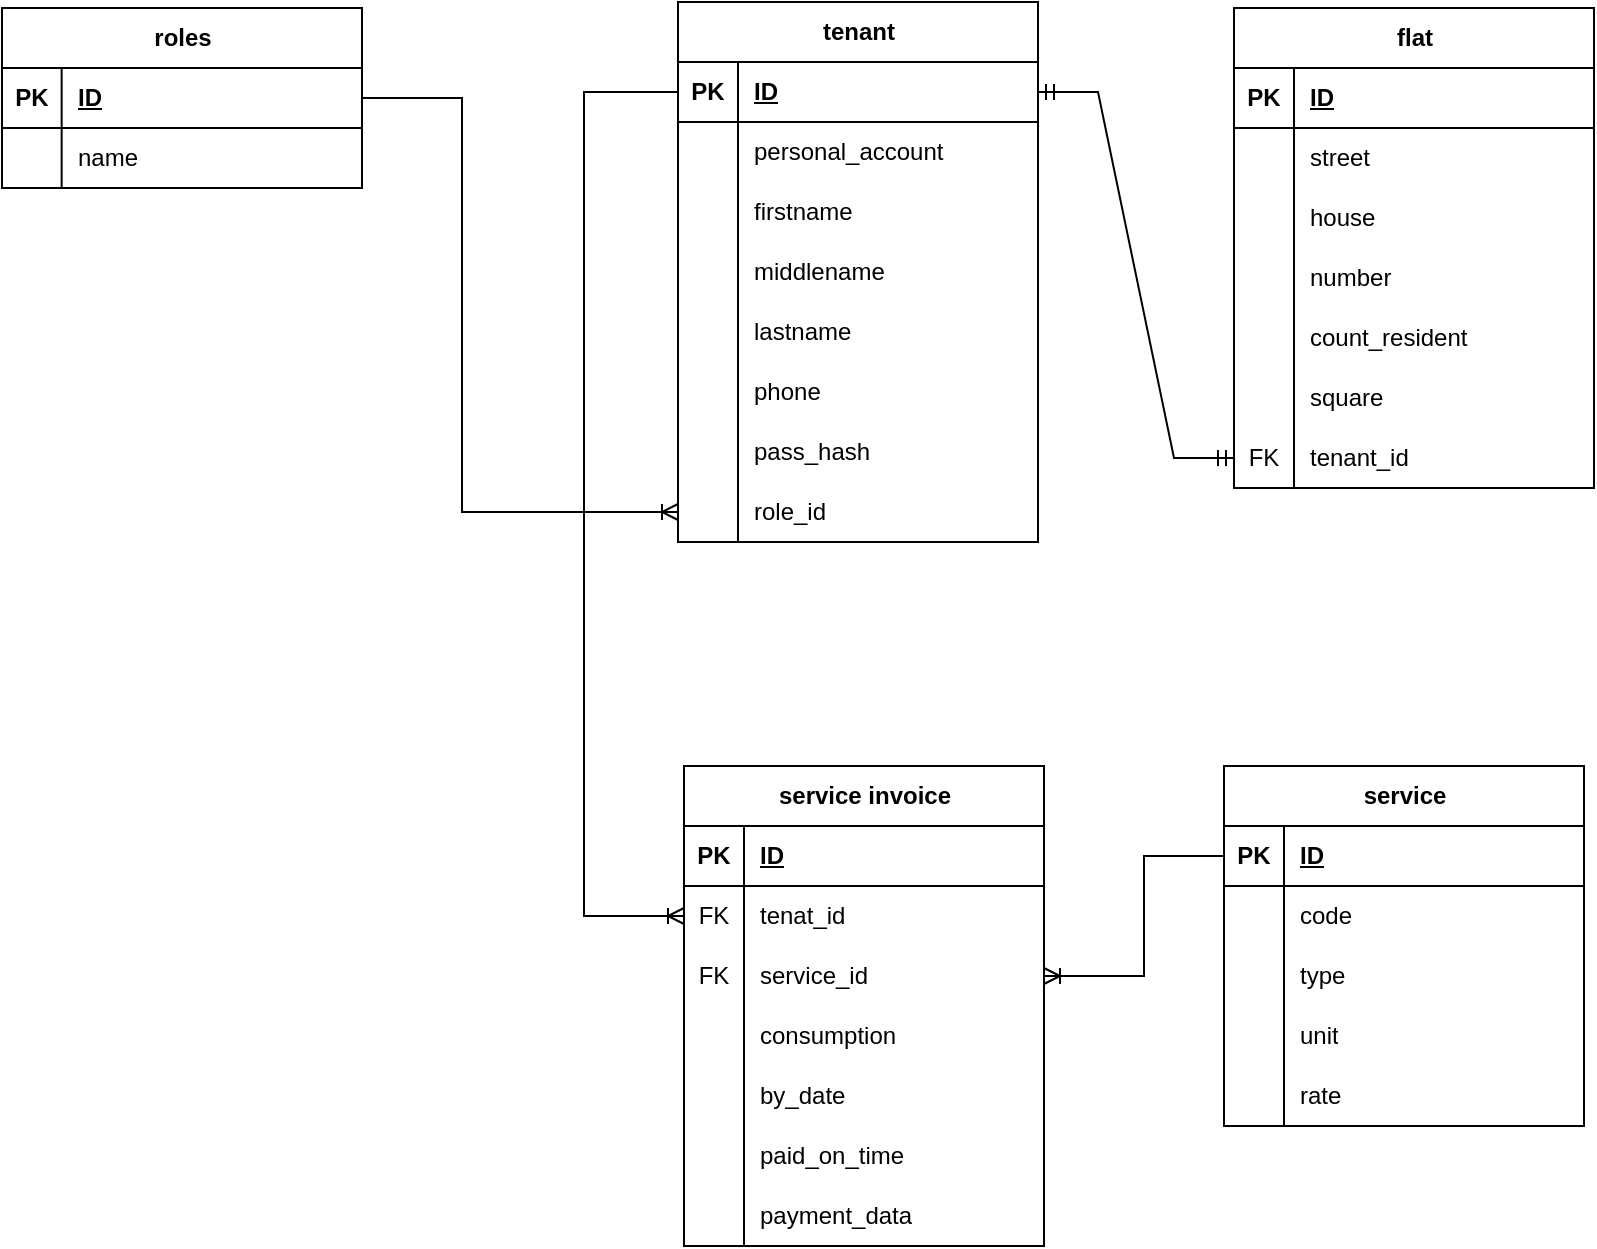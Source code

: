 <mxfile version="21.0.2" type="device"><diagram id="C5RBs43oDa-KdzZeNtuy" name="Page-1"><mxGraphModel dx="2334" dy="1241" grid="0" gridSize="10" guides="1" tooltips="1" connect="1" arrows="1" fold="1" page="0" pageScale="1" pageWidth="827" pageHeight="1169" math="0" shadow="0"><root><mxCell id="WIyWlLk6GJQsqaUBKTNV-0"/><mxCell id="WIyWlLk6GJQsqaUBKTNV-1" parent="WIyWlLk6GJQsqaUBKTNV-0"/><mxCell id="T2SesjWNEg_Sm9x96ra8-0" value="tenant" style="shape=table;startSize=30;container=1;collapsible=1;childLayout=tableLayout;fixedRows=1;rowLines=0;fontStyle=1;align=center;resizeLast=1;html=1;" parent="WIyWlLk6GJQsqaUBKTNV-1" vertex="1"><mxGeometry x="-153" y="-42" width="180" height="270" as="geometry"/></mxCell><mxCell id="T2SesjWNEg_Sm9x96ra8-1" value="" style="shape=tableRow;horizontal=0;startSize=0;swimlaneHead=0;swimlaneBody=0;fillColor=none;collapsible=0;dropTarget=0;points=[[0,0.5],[1,0.5]];portConstraint=eastwest;top=0;left=0;right=0;bottom=1;" parent="T2SesjWNEg_Sm9x96ra8-0" vertex="1"><mxGeometry y="30" width="180" height="30" as="geometry"/></mxCell><mxCell id="T2SesjWNEg_Sm9x96ra8-2" value="PK" style="shape=partialRectangle;connectable=0;fillColor=none;top=0;left=0;bottom=0;right=0;fontStyle=1;overflow=hidden;whiteSpace=wrap;html=1;" parent="T2SesjWNEg_Sm9x96ra8-1" vertex="1"><mxGeometry width="30" height="30" as="geometry"><mxRectangle width="30" height="30" as="alternateBounds"/></mxGeometry></mxCell><mxCell id="T2SesjWNEg_Sm9x96ra8-3" value="ID" style="shape=partialRectangle;connectable=0;fillColor=none;top=0;left=0;bottom=0;right=0;align=left;spacingLeft=6;fontStyle=5;overflow=hidden;whiteSpace=wrap;html=1;" parent="T2SesjWNEg_Sm9x96ra8-1" vertex="1"><mxGeometry x="30" width="150" height="30" as="geometry"><mxRectangle width="150" height="30" as="alternateBounds"/></mxGeometry></mxCell><mxCell id="T2SesjWNEg_Sm9x96ra8-4" value="" style="shape=tableRow;horizontal=0;startSize=0;swimlaneHead=0;swimlaneBody=0;fillColor=none;collapsible=0;dropTarget=0;points=[[0,0.5],[1,0.5]];portConstraint=eastwest;top=0;left=0;right=0;bottom=0;" parent="T2SesjWNEg_Sm9x96ra8-0" vertex="1"><mxGeometry y="60" width="180" height="30" as="geometry"/></mxCell><mxCell id="T2SesjWNEg_Sm9x96ra8-5" value="" style="shape=partialRectangle;connectable=0;fillColor=none;top=0;left=0;bottom=0;right=0;editable=1;overflow=hidden;whiteSpace=wrap;html=1;" parent="T2SesjWNEg_Sm9x96ra8-4" vertex="1"><mxGeometry width="30" height="30" as="geometry"><mxRectangle width="30" height="30" as="alternateBounds"/></mxGeometry></mxCell><mxCell id="T2SesjWNEg_Sm9x96ra8-6" value="personal_account" style="shape=partialRectangle;connectable=0;fillColor=none;top=0;left=0;bottom=0;right=0;align=left;spacingLeft=6;overflow=hidden;whiteSpace=wrap;html=1;" parent="T2SesjWNEg_Sm9x96ra8-4" vertex="1"><mxGeometry x="30" width="150" height="30" as="geometry"><mxRectangle width="150" height="30" as="alternateBounds"/></mxGeometry></mxCell><mxCell id="T2SesjWNEg_Sm9x96ra8-7" value="" style="shape=tableRow;horizontal=0;startSize=0;swimlaneHead=0;swimlaneBody=0;fillColor=none;collapsible=0;dropTarget=0;points=[[0,0.5],[1,0.5]];portConstraint=eastwest;top=0;left=0;right=0;bottom=0;" parent="T2SesjWNEg_Sm9x96ra8-0" vertex="1"><mxGeometry y="90" width="180" height="30" as="geometry"/></mxCell><mxCell id="T2SesjWNEg_Sm9x96ra8-8" value="" style="shape=partialRectangle;connectable=0;fillColor=none;top=0;left=0;bottom=0;right=0;editable=1;overflow=hidden;whiteSpace=wrap;html=1;" parent="T2SesjWNEg_Sm9x96ra8-7" vertex="1"><mxGeometry width="30" height="30" as="geometry"><mxRectangle width="30" height="30" as="alternateBounds"/></mxGeometry></mxCell><mxCell id="T2SesjWNEg_Sm9x96ra8-9" value="firstname" style="shape=partialRectangle;connectable=0;fillColor=none;top=0;left=0;bottom=0;right=0;align=left;spacingLeft=6;overflow=hidden;whiteSpace=wrap;html=1;" parent="T2SesjWNEg_Sm9x96ra8-7" vertex="1"><mxGeometry x="30" width="150" height="30" as="geometry"><mxRectangle width="150" height="30" as="alternateBounds"/></mxGeometry></mxCell><mxCell id="T2SesjWNEg_Sm9x96ra8-10" value="" style="shape=tableRow;horizontal=0;startSize=0;swimlaneHead=0;swimlaneBody=0;fillColor=none;collapsible=0;dropTarget=0;points=[[0,0.5],[1,0.5]];portConstraint=eastwest;top=0;left=0;right=0;bottom=0;" parent="T2SesjWNEg_Sm9x96ra8-0" vertex="1"><mxGeometry y="120" width="180" height="30" as="geometry"/></mxCell><mxCell id="T2SesjWNEg_Sm9x96ra8-11" value="" style="shape=partialRectangle;connectable=0;fillColor=none;top=0;left=0;bottom=0;right=0;editable=1;overflow=hidden;whiteSpace=wrap;html=1;" parent="T2SesjWNEg_Sm9x96ra8-10" vertex="1"><mxGeometry width="30" height="30" as="geometry"><mxRectangle width="30" height="30" as="alternateBounds"/></mxGeometry></mxCell><mxCell id="T2SesjWNEg_Sm9x96ra8-12" value="middlename" style="shape=partialRectangle;connectable=0;fillColor=none;top=0;left=0;bottom=0;right=0;align=left;spacingLeft=6;overflow=hidden;whiteSpace=wrap;html=1;" parent="T2SesjWNEg_Sm9x96ra8-10" vertex="1"><mxGeometry x="30" width="150" height="30" as="geometry"><mxRectangle width="150" height="30" as="alternateBounds"/></mxGeometry></mxCell><mxCell id="T2SesjWNEg_Sm9x96ra8-15" value="" style="shape=tableRow;horizontal=0;startSize=0;swimlaneHead=0;swimlaneBody=0;fillColor=none;collapsible=0;dropTarget=0;points=[[0,0.5],[1,0.5]];portConstraint=eastwest;top=0;left=0;right=0;bottom=0;" parent="T2SesjWNEg_Sm9x96ra8-0" vertex="1"><mxGeometry y="150" width="180" height="30" as="geometry"/></mxCell><mxCell id="T2SesjWNEg_Sm9x96ra8-16" value="" style="shape=partialRectangle;connectable=0;fillColor=none;top=0;left=0;bottom=0;right=0;editable=1;overflow=hidden;whiteSpace=wrap;html=1;" parent="T2SesjWNEg_Sm9x96ra8-15" vertex="1"><mxGeometry width="30" height="30" as="geometry"><mxRectangle width="30" height="30" as="alternateBounds"/></mxGeometry></mxCell><mxCell id="T2SesjWNEg_Sm9x96ra8-17" value="lastname" style="shape=partialRectangle;connectable=0;fillColor=none;top=0;left=0;bottom=0;right=0;align=left;spacingLeft=6;overflow=hidden;whiteSpace=wrap;html=1;" parent="T2SesjWNEg_Sm9x96ra8-15" vertex="1"><mxGeometry x="30" width="150" height="30" as="geometry"><mxRectangle width="150" height="30" as="alternateBounds"/></mxGeometry></mxCell><mxCell id="T2SesjWNEg_Sm9x96ra8-18" value="" style="shape=tableRow;horizontal=0;startSize=0;swimlaneHead=0;swimlaneBody=0;fillColor=none;collapsible=0;dropTarget=0;points=[[0,0.5],[1,0.5]];portConstraint=eastwest;top=0;left=0;right=0;bottom=0;" parent="T2SesjWNEg_Sm9x96ra8-0" vertex="1"><mxGeometry y="180" width="180" height="30" as="geometry"/></mxCell><mxCell id="T2SesjWNEg_Sm9x96ra8-19" value="" style="shape=partialRectangle;connectable=0;fillColor=none;top=0;left=0;bottom=0;right=0;editable=1;overflow=hidden;whiteSpace=wrap;html=1;" parent="T2SesjWNEg_Sm9x96ra8-18" vertex="1"><mxGeometry width="30" height="30" as="geometry"><mxRectangle width="30" height="30" as="alternateBounds"/></mxGeometry></mxCell><mxCell id="T2SesjWNEg_Sm9x96ra8-20" value="phone" style="shape=partialRectangle;connectable=0;fillColor=none;top=0;left=0;bottom=0;right=0;align=left;spacingLeft=6;overflow=hidden;whiteSpace=wrap;html=1;" parent="T2SesjWNEg_Sm9x96ra8-18" vertex="1"><mxGeometry x="30" width="150" height="30" as="geometry"><mxRectangle width="150" height="30" as="alternateBounds"/></mxGeometry></mxCell><mxCell id="T2SesjWNEg_Sm9x96ra8-120" value="" style="shape=tableRow;horizontal=0;startSize=0;swimlaneHead=0;swimlaneBody=0;fillColor=none;collapsible=0;dropTarget=0;points=[[0,0.5],[1,0.5]];portConstraint=eastwest;top=0;left=0;right=0;bottom=0;" parent="T2SesjWNEg_Sm9x96ra8-0" vertex="1"><mxGeometry y="210" width="180" height="30" as="geometry"/></mxCell><mxCell id="T2SesjWNEg_Sm9x96ra8-121" value="" style="shape=partialRectangle;connectable=0;fillColor=none;top=0;left=0;bottom=0;right=0;editable=1;overflow=hidden;whiteSpace=wrap;html=1;" parent="T2SesjWNEg_Sm9x96ra8-120" vertex="1"><mxGeometry width="30" height="30" as="geometry"><mxRectangle width="30" height="30" as="alternateBounds"/></mxGeometry></mxCell><mxCell id="T2SesjWNEg_Sm9x96ra8-122" value="pass_hash" style="shape=partialRectangle;connectable=0;fillColor=none;top=0;left=0;bottom=0;right=0;align=left;spacingLeft=6;overflow=hidden;whiteSpace=wrap;html=1;" parent="T2SesjWNEg_Sm9x96ra8-120" vertex="1"><mxGeometry x="30" width="150" height="30" as="geometry"><mxRectangle width="150" height="30" as="alternateBounds"/></mxGeometry></mxCell><mxCell id="FodQdtEugus1BfEzQE9l-3" value="" style="shape=tableRow;horizontal=0;startSize=0;swimlaneHead=0;swimlaneBody=0;fillColor=none;collapsible=0;dropTarget=0;points=[[0,0.5],[1,0.5]];portConstraint=eastwest;top=0;left=0;right=0;bottom=0;" vertex="1" parent="T2SesjWNEg_Sm9x96ra8-0"><mxGeometry y="240" width="180" height="30" as="geometry"/></mxCell><mxCell id="FodQdtEugus1BfEzQE9l-4" value="" style="shape=partialRectangle;connectable=0;fillColor=none;top=0;left=0;bottom=0;right=0;editable=1;overflow=hidden;whiteSpace=wrap;html=1;" vertex="1" parent="FodQdtEugus1BfEzQE9l-3"><mxGeometry width="30" height="30" as="geometry"><mxRectangle width="30" height="30" as="alternateBounds"/></mxGeometry></mxCell><mxCell id="FodQdtEugus1BfEzQE9l-5" value="role_id" style="shape=partialRectangle;connectable=0;fillColor=none;top=0;left=0;bottom=0;right=0;align=left;spacingLeft=6;overflow=hidden;whiteSpace=wrap;html=1;" vertex="1" parent="FodQdtEugus1BfEzQE9l-3"><mxGeometry x="30" width="150" height="30" as="geometry"><mxRectangle width="150" height="30" as="alternateBounds"/></mxGeometry></mxCell><mxCell id="T2SesjWNEg_Sm9x96ra8-30" value="flat" style="shape=table;startSize=30;container=1;collapsible=1;childLayout=tableLayout;fixedRows=1;rowLines=0;fontStyle=1;align=center;resizeLast=1;html=1;" parent="WIyWlLk6GJQsqaUBKTNV-1" vertex="1"><mxGeometry x="125" y="-39" width="180" height="240" as="geometry"/></mxCell><mxCell id="T2SesjWNEg_Sm9x96ra8-31" value="" style="shape=tableRow;horizontal=0;startSize=0;swimlaneHead=0;swimlaneBody=0;fillColor=none;collapsible=0;dropTarget=0;points=[[0,0.5],[1,0.5]];portConstraint=eastwest;top=0;left=0;right=0;bottom=1;" parent="T2SesjWNEg_Sm9x96ra8-30" vertex="1"><mxGeometry y="30" width="180" height="30" as="geometry"/></mxCell><mxCell id="T2SesjWNEg_Sm9x96ra8-32" value="PK" style="shape=partialRectangle;connectable=0;fillColor=none;top=0;left=0;bottom=0;right=0;fontStyle=1;overflow=hidden;whiteSpace=wrap;html=1;" parent="T2SesjWNEg_Sm9x96ra8-31" vertex="1"><mxGeometry width="30" height="30" as="geometry"><mxRectangle width="30" height="30" as="alternateBounds"/></mxGeometry></mxCell><mxCell id="T2SesjWNEg_Sm9x96ra8-33" value="ID" style="shape=partialRectangle;connectable=0;fillColor=none;top=0;left=0;bottom=0;right=0;align=left;spacingLeft=6;fontStyle=5;overflow=hidden;whiteSpace=wrap;html=1;" parent="T2SesjWNEg_Sm9x96ra8-31" vertex="1"><mxGeometry x="30" width="150" height="30" as="geometry"><mxRectangle width="150" height="30" as="alternateBounds"/></mxGeometry></mxCell><mxCell id="T2SesjWNEg_Sm9x96ra8-34" value="" style="shape=tableRow;horizontal=0;startSize=0;swimlaneHead=0;swimlaneBody=0;fillColor=none;collapsible=0;dropTarget=0;points=[[0,0.5],[1,0.5]];portConstraint=eastwest;top=0;left=0;right=0;bottom=0;" parent="T2SesjWNEg_Sm9x96ra8-30" vertex="1"><mxGeometry y="60" width="180" height="30" as="geometry"/></mxCell><mxCell id="T2SesjWNEg_Sm9x96ra8-35" value="" style="shape=partialRectangle;connectable=0;fillColor=none;top=0;left=0;bottom=0;right=0;editable=1;overflow=hidden;whiteSpace=wrap;html=1;" parent="T2SesjWNEg_Sm9x96ra8-34" vertex="1"><mxGeometry width="30" height="30" as="geometry"><mxRectangle width="30" height="30" as="alternateBounds"/></mxGeometry></mxCell><mxCell id="T2SesjWNEg_Sm9x96ra8-36" value="street" style="shape=partialRectangle;connectable=0;fillColor=none;top=0;left=0;bottom=0;right=0;align=left;spacingLeft=6;overflow=hidden;whiteSpace=wrap;html=1;" parent="T2SesjWNEg_Sm9x96ra8-34" vertex="1"><mxGeometry x="30" width="150" height="30" as="geometry"><mxRectangle width="150" height="30" as="alternateBounds"/></mxGeometry></mxCell><mxCell id="T2SesjWNEg_Sm9x96ra8-37" value="" style="shape=tableRow;horizontal=0;startSize=0;swimlaneHead=0;swimlaneBody=0;fillColor=none;collapsible=0;dropTarget=0;points=[[0,0.5],[1,0.5]];portConstraint=eastwest;top=0;left=0;right=0;bottom=0;" parent="T2SesjWNEg_Sm9x96ra8-30" vertex="1"><mxGeometry y="90" width="180" height="30" as="geometry"/></mxCell><mxCell id="T2SesjWNEg_Sm9x96ra8-38" value="" style="shape=partialRectangle;connectable=0;fillColor=none;top=0;left=0;bottom=0;right=0;editable=1;overflow=hidden;whiteSpace=wrap;html=1;" parent="T2SesjWNEg_Sm9x96ra8-37" vertex="1"><mxGeometry width="30" height="30" as="geometry"><mxRectangle width="30" height="30" as="alternateBounds"/></mxGeometry></mxCell><mxCell id="T2SesjWNEg_Sm9x96ra8-39" value="house" style="shape=partialRectangle;connectable=0;fillColor=none;top=0;left=0;bottom=0;right=0;align=left;spacingLeft=6;overflow=hidden;whiteSpace=wrap;html=1;" parent="T2SesjWNEg_Sm9x96ra8-37" vertex="1"><mxGeometry x="30" width="150" height="30" as="geometry"><mxRectangle width="150" height="30" as="alternateBounds"/></mxGeometry></mxCell><mxCell id="T2SesjWNEg_Sm9x96ra8-40" value="" style="shape=tableRow;horizontal=0;startSize=0;swimlaneHead=0;swimlaneBody=0;fillColor=none;collapsible=0;dropTarget=0;points=[[0,0.5],[1,0.5]];portConstraint=eastwest;top=0;left=0;right=0;bottom=0;" parent="T2SesjWNEg_Sm9x96ra8-30" vertex="1"><mxGeometry y="120" width="180" height="30" as="geometry"/></mxCell><mxCell id="T2SesjWNEg_Sm9x96ra8-41" value="" style="shape=partialRectangle;connectable=0;fillColor=none;top=0;left=0;bottom=0;right=0;editable=1;overflow=hidden;whiteSpace=wrap;html=1;" parent="T2SesjWNEg_Sm9x96ra8-40" vertex="1"><mxGeometry width="30" height="30" as="geometry"><mxRectangle width="30" height="30" as="alternateBounds"/></mxGeometry></mxCell><mxCell id="T2SesjWNEg_Sm9x96ra8-42" value="number" style="shape=partialRectangle;connectable=0;fillColor=none;top=0;left=0;bottom=0;right=0;align=left;spacingLeft=6;overflow=hidden;whiteSpace=wrap;html=1;" parent="T2SesjWNEg_Sm9x96ra8-40" vertex="1"><mxGeometry x="30" width="150" height="30" as="geometry"><mxRectangle width="150" height="30" as="alternateBounds"/></mxGeometry></mxCell><mxCell id="T2SesjWNEg_Sm9x96ra8-43" value="" style="shape=tableRow;horizontal=0;startSize=0;swimlaneHead=0;swimlaneBody=0;fillColor=none;collapsible=0;dropTarget=0;points=[[0,0.5],[1,0.5]];portConstraint=eastwest;top=0;left=0;right=0;bottom=0;" parent="T2SesjWNEg_Sm9x96ra8-30" vertex="1"><mxGeometry y="150" width="180" height="30" as="geometry"/></mxCell><mxCell id="T2SesjWNEg_Sm9x96ra8-44" value="" style="shape=partialRectangle;connectable=0;fillColor=none;top=0;left=0;bottom=0;right=0;editable=1;overflow=hidden;whiteSpace=wrap;html=1;" parent="T2SesjWNEg_Sm9x96ra8-43" vertex="1"><mxGeometry width="30" height="30" as="geometry"><mxRectangle width="30" height="30" as="alternateBounds"/></mxGeometry></mxCell><mxCell id="T2SesjWNEg_Sm9x96ra8-45" value="count_resident" style="shape=partialRectangle;connectable=0;fillColor=none;top=0;left=0;bottom=0;right=0;align=left;spacingLeft=6;overflow=hidden;whiteSpace=wrap;html=1;" parent="T2SesjWNEg_Sm9x96ra8-43" vertex="1"><mxGeometry x="30" width="150" height="30" as="geometry"><mxRectangle width="150" height="30" as="alternateBounds"/></mxGeometry></mxCell><mxCell id="T2SesjWNEg_Sm9x96ra8-46" value="" style="shape=tableRow;horizontal=0;startSize=0;swimlaneHead=0;swimlaneBody=0;fillColor=none;collapsible=0;dropTarget=0;points=[[0,0.5],[1,0.5]];portConstraint=eastwest;top=0;left=0;right=0;bottom=0;" parent="T2SesjWNEg_Sm9x96ra8-30" vertex="1"><mxGeometry y="180" width="180" height="30" as="geometry"/></mxCell><mxCell id="T2SesjWNEg_Sm9x96ra8-47" value="" style="shape=partialRectangle;connectable=0;fillColor=none;top=0;left=0;bottom=0;right=0;editable=1;overflow=hidden;whiteSpace=wrap;html=1;" parent="T2SesjWNEg_Sm9x96ra8-46" vertex="1"><mxGeometry width="30" height="30" as="geometry"><mxRectangle width="30" height="30" as="alternateBounds"/></mxGeometry></mxCell><mxCell id="T2SesjWNEg_Sm9x96ra8-48" value="square" style="shape=partialRectangle;connectable=0;fillColor=none;top=0;left=0;bottom=0;right=0;align=left;spacingLeft=6;overflow=hidden;whiteSpace=wrap;html=1;" parent="T2SesjWNEg_Sm9x96ra8-46" vertex="1"><mxGeometry x="30" width="150" height="30" as="geometry"><mxRectangle width="150" height="30" as="alternateBounds"/></mxGeometry></mxCell><mxCell id="T2SesjWNEg_Sm9x96ra8-104" value="" style="shape=tableRow;horizontal=0;startSize=0;swimlaneHead=0;swimlaneBody=0;fillColor=none;collapsible=0;dropTarget=0;points=[[0,0.5],[1,0.5]];portConstraint=eastwest;top=0;left=0;right=0;bottom=0;" parent="T2SesjWNEg_Sm9x96ra8-30" vertex="1"><mxGeometry y="210" width="180" height="30" as="geometry"/></mxCell><mxCell id="T2SesjWNEg_Sm9x96ra8-105" value="FK" style="shape=partialRectangle;connectable=0;fillColor=none;top=0;left=0;bottom=0;right=0;editable=1;overflow=hidden;whiteSpace=wrap;html=1;" parent="T2SesjWNEg_Sm9x96ra8-104" vertex="1"><mxGeometry width="30" height="30" as="geometry"><mxRectangle width="30" height="30" as="alternateBounds"/></mxGeometry></mxCell><mxCell id="T2SesjWNEg_Sm9x96ra8-106" value="tenant_id" style="shape=partialRectangle;connectable=0;fillColor=none;top=0;left=0;bottom=0;right=0;align=left;spacingLeft=6;overflow=hidden;whiteSpace=wrap;html=1;" parent="T2SesjWNEg_Sm9x96ra8-104" vertex="1"><mxGeometry x="30" width="150" height="30" as="geometry"><mxRectangle width="150" height="30" as="alternateBounds"/></mxGeometry></mxCell><mxCell id="T2SesjWNEg_Sm9x96ra8-49" value="service" style="shape=table;startSize=30;container=1;collapsible=1;childLayout=tableLayout;fixedRows=1;rowLines=0;fontStyle=1;align=center;resizeLast=1;html=1;" parent="WIyWlLk6GJQsqaUBKTNV-1" vertex="1"><mxGeometry x="120" y="340" width="180" height="180" as="geometry"/></mxCell><mxCell id="T2SesjWNEg_Sm9x96ra8-50" value="" style="shape=tableRow;horizontal=0;startSize=0;swimlaneHead=0;swimlaneBody=0;fillColor=none;collapsible=0;dropTarget=0;points=[[0,0.5],[1,0.5]];portConstraint=eastwest;top=0;left=0;right=0;bottom=1;" parent="T2SesjWNEg_Sm9x96ra8-49" vertex="1"><mxGeometry y="30" width="180" height="30" as="geometry"/></mxCell><mxCell id="T2SesjWNEg_Sm9x96ra8-51" value="PK" style="shape=partialRectangle;connectable=0;fillColor=none;top=0;left=0;bottom=0;right=0;fontStyle=1;overflow=hidden;whiteSpace=wrap;html=1;" parent="T2SesjWNEg_Sm9x96ra8-50" vertex="1"><mxGeometry width="30" height="30" as="geometry"><mxRectangle width="30" height="30" as="alternateBounds"/></mxGeometry></mxCell><mxCell id="T2SesjWNEg_Sm9x96ra8-52" value="ID" style="shape=partialRectangle;connectable=0;fillColor=none;top=0;left=0;bottom=0;right=0;align=left;spacingLeft=6;fontStyle=5;overflow=hidden;whiteSpace=wrap;html=1;" parent="T2SesjWNEg_Sm9x96ra8-50" vertex="1"><mxGeometry x="30" width="150" height="30" as="geometry"><mxRectangle width="150" height="30" as="alternateBounds"/></mxGeometry></mxCell><mxCell id="T2SesjWNEg_Sm9x96ra8-53" value="" style="shape=tableRow;horizontal=0;startSize=0;swimlaneHead=0;swimlaneBody=0;fillColor=none;collapsible=0;dropTarget=0;points=[[0,0.5],[1,0.5]];portConstraint=eastwest;top=0;left=0;right=0;bottom=0;" parent="T2SesjWNEg_Sm9x96ra8-49" vertex="1"><mxGeometry y="60" width="180" height="30" as="geometry"/></mxCell><mxCell id="T2SesjWNEg_Sm9x96ra8-54" value="" style="shape=partialRectangle;connectable=0;fillColor=none;top=0;left=0;bottom=0;right=0;editable=1;overflow=hidden;whiteSpace=wrap;html=1;" parent="T2SesjWNEg_Sm9x96ra8-53" vertex="1"><mxGeometry width="30" height="30" as="geometry"><mxRectangle width="30" height="30" as="alternateBounds"/></mxGeometry></mxCell><mxCell id="T2SesjWNEg_Sm9x96ra8-55" value="code" style="shape=partialRectangle;connectable=0;fillColor=none;top=0;left=0;bottom=0;right=0;align=left;spacingLeft=6;overflow=hidden;whiteSpace=wrap;html=1;" parent="T2SesjWNEg_Sm9x96ra8-53" vertex="1"><mxGeometry x="30" width="150" height="30" as="geometry"><mxRectangle width="150" height="30" as="alternateBounds"/></mxGeometry></mxCell><mxCell id="T2SesjWNEg_Sm9x96ra8-56" value="" style="shape=tableRow;horizontal=0;startSize=0;swimlaneHead=0;swimlaneBody=0;fillColor=none;collapsible=0;dropTarget=0;points=[[0,0.5],[1,0.5]];portConstraint=eastwest;top=0;left=0;right=0;bottom=0;" parent="T2SesjWNEg_Sm9x96ra8-49" vertex="1"><mxGeometry y="90" width="180" height="30" as="geometry"/></mxCell><mxCell id="T2SesjWNEg_Sm9x96ra8-57" value="" style="shape=partialRectangle;connectable=0;fillColor=none;top=0;left=0;bottom=0;right=0;editable=1;overflow=hidden;whiteSpace=wrap;html=1;" parent="T2SesjWNEg_Sm9x96ra8-56" vertex="1"><mxGeometry width="30" height="30" as="geometry"><mxRectangle width="30" height="30" as="alternateBounds"/></mxGeometry></mxCell><mxCell id="T2SesjWNEg_Sm9x96ra8-58" value="type" style="shape=partialRectangle;connectable=0;fillColor=none;top=0;left=0;bottom=0;right=0;align=left;spacingLeft=6;overflow=hidden;whiteSpace=wrap;html=1;" parent="T2SesjWNEg_Sm9x96ra8-56" vertex="1"><mxGeometry x="30" width="150" height="30" as="geometry"><mxRectangle width="150" height="30" as="alternateBounds"/></mxGeometry></mxCell><mxCell id="T2SesjWNEg_Sm9x96ra8-59" value="" style="shape=tableRow;horizontal=0;startSize=0;swimlaneHead=0;swimlaneBody=0;fillColor=none;collapsible=0;dropTarget=0;points=[[0,0.5],[1,0.5]];portConstraint=eastwest;top=0;left=0;right=0;bottom=0;" parent="T2SesjWNEg_Sm9x96ra8-49" vertex="1"><mxGeometry y="120" width="180" height="30" as="geometry"/></mxCell><mxCell id="T2SesjWNEg_Sm9x96ra8-60" value="" style="shape=partialRectangle;connectable=0;fillColor=none;top=0;left=0;bottom=0;right=0;editable=1;overflow=hidden;whiteSpace=wrap;html=1;" parent="T2SesjWNEg_Sm9x96ra8-59" vertex="1"><mxGeometry width="30" height="30" as="geometry"><mxRectangle width="30" height="30" as="alternateBounds"/></mxGeometry></mxCell><mxCell id="T2SesjWNEg_Sm9x96ra8-61" value="unit" style="shape=partialRectangle;connectable=0;fillColor=none;top=0;left=0;bottom=0;right=0;align=left;spacingLeft=6;overflow=hidden;whiteSpace=wrap;html=1;" parent="T2SesjWNEg_Sm9x96ra8-59" vertex="1"><mxGeometry x="30" width="150" height="30" as="geometry"><mxRectangle width="150" height="30" as="alternateBounds"/></mxGeometry></mxCell><mxCell id="T2SesjWNEg_Sm9x96ra8-62" value="" style="shape=tableRow;horizontal=0;startSize=0;swimlaneHead=0;swimlaneBody=0;fillColor=none;collapsible=0;dropTarget=0;points=[[0,0.5],[1,0.5]];portConstraint=eastwest;top=0;left=0;right=0;bottom=0;" parent="T2SesjWNEg_Sm9x96ra8-49" vertex="1"><mxGeometry y="150" width="180" height="30" as="geometry"/></mxCell><mxCell id="T2SesjWNEg_Sm9x96ra8-63" value="" style="shape=partialRectangle;connectable=0;fillColor=none;top=0;left=0;bottom=0;right=0;editable=1;overflow=hidden;whiteSpace=wrap;html=1;" parent="T2SesjWNEg_Sm9x96ra8-62" vertex="1"><mxGeometry width="30" height="30" as="geometry"><mxRectangle width="30" height="30" as="alternateBounds"/></mxGeometry></mxCell><mxCell id="T2SesjWNEg_Sm9x96ra8-64" value="rate" style="shape=partialRectangle;connectable=0;fillColor=none;top=0;left=0;bottom=0;right=0;align=left;spacingLeft=6;overflow=hidden;whiteSpace=wrap;html=1;" parent="T2SesjWNEg_Sm9x96ra8-62" vertex="1"><mxGeometry x="30" width="150" height="30" as="geometry"><mxRectangle width="150" height="30" as="alternateBounds"/></mxGeometry></mxCell><mxCell id="T2SesjWNEg_Sm9x96ra8-68" value="service invoice" style="shape=table;startSize=30;container=1;collapsible=1;childLayout=tableLayout;fixedRows=1;rowLines=0;fontStyle=1;align=center;resizeLast=1;html=1;" parent="WIyWlLk6GJQsqaUBKTNV-1" vertex="1"><mxGeometry x="-150" y="340" width="180" height="240" as="geometry"/></mxCell><mxCell id="T2SesjWNEg_Sm9x96ra8-69" value="" style="shape=tableRow;horizontal=0;startSize=0;swimlaneHead=0;swimlaneBody=0;fillColor=none;collapsible=0;dropTarget=0;points=[[0,0.5],[1,0.5]];portConstraint=eastwest;top=0;left=0;right=0;bottom=1;" parent="T2SesjWNEg_Sm9x96ra8-68" vertex="1"><mxGeometry y="30" width="180" height="30" as="geometry"/></mxCell><mxCell id="T2SesjWNEg_Sm9x96ra8-70" value="PK" style="shape=partialRectangle;connectable=0;fillColor=none;top=0;left=0;bottom=0;right=0;fontStyle=1;overflow=hidden;whiteSpace=wrap;html=1;" parent="T2SesjWNEg_Sm9x96ra8-69" vertex="1"><mxGeometry width="30" height="30" as="geometry"><mxRectangle width="30" height="30" as="alternateBounds"/></mxGeometry></mxCell><mxCell id="T2SesjWNEg_Sm9x96ra8-71" value="ID" style="shape=partialRectangle;connectable=0;fillColor=none;top=0;left=0;bottom=0;right=0;align=left;spacingLeft=6;fontStyle=5;overflow=hidden;whiteSpace=wrap;html=1;" parent="T2SesjWNEg_Sm9x96ra8-69" vertex="1"><mxGeometry x="30" width="150" height="30" as="geometry"><mxRectangle width="150" height="30" as="alternateBounds"/></mxGeometry></mxCell><mxCell id="T2SesjWNEg_Sm9x96ra8-72" value="" style="shape=tableRow;horizontal=0;startSize=0;swimlaneHead=0;swimlaneBody=0;fillColor=none;collapsible=0;dropTarget=0;points=[[0,0.5],[1,0.5]];portConstraint=eastwest;top=0;left=0;right=0;bottom=0;" parent="T2SesjWNEg_Sm9x96ra8-68" vertex="1"><mxGeometry y="60" width="180" height="30" as="geometry"/></mxCell><mxCell id="T2SesjWNEg_Sm9x96ra8-73" value="FK" style="shape=partialRectangle;connectable=0;fillColor=none;top=0;left=0;bottom=0;right=0;editable=1;overflow=hidden;whiteSpace=wrap;html=1;" parent="T2SesjWNEg_Sm9x96ra8-72" vertex="1"><mxGeometry width="30" height="30" as="geometry"><mxRectangle width="30" height="30" as="alternateBounds"/></mxGeometry></mxCell><mxCell id="T2SesjWNEg_Sm9x96ra8-74" value="tenat_id" style="shape=partialRectangle;connectable=0;fillColor=none;top=0;left=0;bottom=0;right=0;align=left;spacingLeft=6;overflow=hidden;whiteSpace=wrap;html=1;" parent="T2SesjWNEg_Sm9x96ra8-72" vertex="1"><mxGeometry x="30" width="150" height="30" as="geometry"><mxRectangle width="150" height="30" as="alternateBounds"/></mxGeometry></mxCell><mxCell id="T2SesjWNEg_Sm9x96ra8-75" value="" style="shape=tableRow;horizontal=0;startSize=0;swimlaneHead=0;swimlaneBody=0;fillColor=none;collapsible=0;dropTarget=0;points=[[0,0.5],[1,0.5]];portConstraint=eastwest;top=0;left=0;right=0;bottom=0;" parent="T2SesjWNEg_Sm9x96ra8-68" vertex="1"><mxGeometry y="90" width="180" height="30" as="geometry"/></mxCell><mxCell id="T2SesjWNEg_Sm9x96ra8-76" value="FK" style="shape=partialRectangle;connectable=0;fillColor=none;top=0;left=0;bottom=0;right=0;editable=1;overflow=hidden;whiteSpace=wrap;html=1;" parent="T2SesjWNEg_Sm9x96ra8-75" vertex="1"><mxGeometry width="30" height="30" as="geometry"><mxRectangle width="30" height="30" as="alternateBounds"/></mxGeometry></mxCell><mxCell id="T2SesjWNEg_Sm9x96ra8-77" value="service_id" style="shape=partialRectangle;connectable=0;fillColor=none;top=0;left=0;bottom=0;right=0;align=left;spacingLeft=6;overflow=hidden;whiteSpace=wrap;html=1;" parent="T2SesjWNEg_Sm9x96ra8-75" vertex="1"><mxGeometry x="30" width="150" height="30" as="geometry"><mxRectangle width="150" height="30" as="alternateBounds"/></mxGeometry></mxCell><mxCell id="T2SesjWNEg_Sm9x96ra8-78" value="" style="shape=tableRow;horizontal=0;startSize=0;swimlaneHead=0;swimlaneBody=0;fillColor=none;collapsible=0;dropTarget=0;points=[[0,0.5],[1,0.5]];portConstraint=eastwest;top=0;left=0;right=0;bottom=0;" parent="T2SesjWNEg_Sm9x96ra8-68" vertex="1"><mxGeometry y="120" width="180" height="30" as="geometry"/></mxCell><mxCell id="T2SesjWNEg_Sm9x96ra8-79" value="" style="shape=partialRectangle;connectable=0;fillColor=none;top=0;left=0;bottom=0;right=0;editable=1;overflow=hidden;whiteSpace=wrap;html=1;" parent="T2SesjWNEg_Sm9x96ra8-78" vertex="1"><mxGeometry width="30" height="30" as="geometry"><mxRectangle width="30" height="30" as="alternateBounds"/></mxGeometry></mxCell><mxCell id="T2SesjWNEg_Sm9x96ra8-80" value="consumption" style="shape=partialRectangle;connectable=0;fillColor=none;top=0;left=0;bottom=0;right=0;align=left;spacingLeft=6;overflow=hidden;whiteSpace=wrap;html=1;" parent="T2SesjWNEg_Sm9x96ra8-78" vertex="1"><mxGeometry x="30" width="150" height="30" as="geometry"><mxRectangle width="150" height="30" as="alternateBounds"/></mxGeometry></mxCell><mxCell id="T2SesjWNEg_Sm9x96ra8-81" value="" style="shape=tableRow;horizontal=0;startSize=0;swimlaneHead=0;swimlaneBody=0;fillColor=none;collapsible=0;dropTarget=0;points=[[0,0.5],[1,0.5]];portConstraint=eastwest;top=0;left=0;right=0;bottom=0;" parent="T2SesjWNEg_Sm9x96ra8-68" vertex="1"><mxGeometry y="150" width="180" height="30" as="geometry"/></mxCell><mxCell id="T2SesjWNEg_Sm9x96ra8-82" value="" style="shape=partialRectangle;connectable=0;fillColor=none;top=0;left=0;bottom=0;right=0;editable=1;overflow=hidden;whiteSpace=wrap;html=1;" parent="T2SesjWNEg_Sm9x96ra8-81" vertex="1"><mxGeometry width="30" height="30" as="geometry"><mxRectangle width="30" height="30" as="alternateBounds"/></mxGeometry></mxCell><mxCell id="T2SesjWNEg_Sm9x96ra8-83" value="by_date" style="shape=partialRectangle;connectable=0;fillColor=none;top=0;left=0;bottom=0;right=0;align=left;spacingLeft=6;overflow=hidden;whiteSpace=wrap;html=1;" parent="T2SesjWNEg_Sm9x96ra8-81" vertex="1"><mxGeometry x="30" width="150" height="30" as="geometry"><mxRectangle width="150" height="30" as="alternateBounds"/></mxGeometry></mxCell><mxCell id="T2SesjWNEg_Sm9x96ra8-92" value="" style="shape=tableRow;horizontal=0;startSize=0;swimlaneHead=0;swimlaneBody=0;fillColor=none;collapsible=0;dropTarget=0;points=[[0,0.5],[1,0.5]];portConstraint=eastwest;top=0;left=0;right=0;bottom=0;" parent="T2SesjWNEg_Sm9x96ra8-68" vertex="1"><mxGeometry y="180" width="180" height="30" as="geometry"/></mxCell><mxCell id="T2SesjWNEg_Sm9x96ra8-93" value="" style="shape=partialRectangle;connectable=0;fillColor=none;top=0;left=0;bottom=0;right=0;editable=1;overflow=hidden;whiteSpace=wrap;html=1;" parent="T2SesjWNEg_Sm9x96ra8-92" vertex="1"><mxGeometry width="30" height="30" as="geometry"><mxRectangle width="30" height="30" as="alternateBounds"/></mxGeometry></mxCell><mxCell id="T2SesjWNEg_Sm9x96ra8-94" value="paid_on_time" style="shape=partialRectangle;connectable=0;fillColor=none;top=0;left=0;bottom=0;right=0;align=left;spacingLeft=6;overflow=hidden;whiteSpace=wrap;html=1;" parent="T2SesjWNEg_Sm9x96ra8-92" vertex="1"><mxGeometry x="30" width="150" height="30" as="geometry"><mxRectangle width="150" height="30" as="alternateBounds"/></mxGeometry></mxCell><mxCell id="T2SesjWNEg_Sm9x96ra8-95" value="" style="shape=tableRow;horizontal=0;startSize=0;swimlaneHead=0;swimlaneBody=0;fillColor=none;collapsible=0;dropTarget=0;points=[[0,0.5],[1,0.5]];portConstraint=eastwest;top=0;left=0;right=0;bottom=0;" parent="T2SesjWNEg_Sm9x96ra8-68" vertex="1"><mxGeometry y="210" width="180" height="30" as="geometry"/></mxCell><mxCell id="T2SesjWNEg_Sm9x96ra8-96" value="" style="shape=partialRectangle;connectable=0;fillColor=none;top=0;left=0;bottom=0;right=0;editable=1;overflow=hidden;whiteSpace=wrap;html=1;" parent="T2SesjWNEg_Sm9x96ra8-95" vertex="1"><mxGeometry width="30" height="30" as="geometry"><mxRectangle width="30" height="30" as="alternateBounds"/></mxGeometry></mxCell><mxCell id="T2SesjWNEg_Sm9x96ra8-97" value="payment_data" style="shape=partialRectangle;connectable=0;fillColor=none;top=0;left=0;bottom=0;right=0;align=left;spacingLeft=6;overflow=hidden;whiteSpace=wrap;html=1;" parent="T2SesjWNEg_Sm9x96ra8-95" vertex="1"><mxGeometry x="30" width="150" height="30" as="geometry"><mxRectangle width="150" height="30" as="alternateBounds"/></mxGeometry></mxCell><mxCell id="T2SesjWNEg_Sm9x96ra8-107" value="" style="edgeStyle=entityRelationEdgeStyle;fontSize=12;html=1;endArrow=ERmandOne;startArrow=ERmandOne;rounded=0;entryX=1;entryY=0.5;entryDx=0;entryDy=0;" parent="WIyWlLk6GJQsqaUBKTNV-1" source="T2SesjWNEg_Sm9x96ra8-104" target="T2SesjWNEg_Sm9x96ra8-1" edge="1"><mxGeometry width="100" height="100" relative="1" as="geometry"><mxPoint x="-10" y="330" as="sourcePoint"/><mxPoint x="90" y="230" as="targetPoint"/></mxGeometry></mxCell><mxCell id="T2SesjWNEg_Sm9x96ra8-109" value="" style="fontSize=12;html=1;endArrow=none;rounded=0;edgeStyle=orthogonalEdgeStyle;exitX=0;exitY=0.5;exitDx=0;exitDy=0;endFill=0;startArrow=ERoneToMany;startFill=0;entryX=0;entryY=0.5;entryDx=0;entryDy=0;" parent="WIyWlLk6GJQsqaUBKTNV-1" source="T2SesjWNEg_Sm9x96ra8-72" target="T2SesjWNEg_Sm9x96ra8-1" edge="1"><mxGeometry width="100" height="100" relative="1" as="geometry"><mxPoint x="-230" y="420" as="sourcePoint"/><mxPoint x="-174" y="-31" as="targetPoint"/><Array as="points"><mxPoint x="-200" y="415"/><mxPoint x="-200" y="3"/></Array></mxGeometry></mxCell><mxCell id="T2SesjWNEg_Sm9x96ra8-113" value="" style="fontSize=12;html=1;endArrow=none;rounded=0;entryX=0;entryY=0.5;entryDx=0;entryDy=0;edgeStyle=orthogonalEdgeStyle;endFill=0;startArrow=ERoneToMany;startFill=0;exitX=1;exitY=0.5;exitDx=0;exitDy=0;" parent="WIyWlLk6GJQsqaUBKTNV-1" source="T2SesjWNEg_Sm9x96ra8-75" target="T2SesjWNEg_Sm9x96ra8-50" edge="1"><mxGeometry width="100" height="100" relative="1" as="geometry"><mxPoint x="50" y="600" as="sourcePoint"/><mxPoint x="99.96" y="374" as="targetPoint"/><Array as="points"><mxPoint x="80" y="445"/><mxPoint x="80" y="385"/></Array></mxGeometry></mxCell><mxCell id="FodQdtEugus1BfEzQE9l-6" value="roles" style="shape=table;startSize=30;container=1;collapsible=1;childLayout=tableLayout;fixedRows=1;rowLines=0;fontStyle=1;align=center;resizeLast=1;html=1;" vertex="1" parent="WIyWlLk6GJQsqaUBKTNV-1"><mxGeometry x="-491" y="-39" width="180" height="90" as="geometry"/></mxCell><mxCell id="FodQdtEugus1BfEzQE9l-7" value="" style="shape=tableRow;horizontal=0;startSize=0;swimlaneHead=0;swimlaneBody=0;fillColor=none;collapsible=0;dropTarget=0;points=[[0,0.5],[1,0.5]];portConstraint=eastwest;top=0;left=0;right=0;bottom=1;" vertex="1" parent="FodQdtEugus1BfEzQE9l-6"><mxGeometry y="30" width="180" height="30" as="geometry"/></mxCell><mxCell id="FodQdtEugus1BfEzQE9l-8" value="PK" style="shape=partialRectangle;connectable=0;fillColor=none;top=0;left=0;bottom=0;right=0;fontStyle=1;overflow=hidden;whiteSpace=wrap;html=1;" vertex="1" parent="FodQdtEugus1BfEzQE9l-7"><mxGeometry width="29.825" height="30" as="geometry"><mxRectangle width="29.825" height="30" as="alternateBounds"/></mxGeometry></mxCell><mxCell id="FodQdtEugus1BfEzQE9l-9" value="ID" style="shape=partialRectangle;connectable=0;fillColor=none;top=0;left=0;bottom=0;right=0;align=left;spacingLeft=6;fontStyle=5;overflow=hidden;whiteSpace=wrap;html=1;" vertex="1" parent="FodQdtEugus1BfEzQE9l-7"><mxGeometry x="29.825" width="150.175" height="30" as="geometry"><mxRectangle width="150.175" height="30" as="alternateBounds"/></mxGeometry></mxCell><mxCell id="FodQdtEugus1BfEzQE9l-10" value="" style="shape=tableRow;horizontal=0;startSize=0;swimlaneHead=0;swimlaneBody=0;fillColor=none;collapsible=0;dropTarget=0;points=[[0,0.5],[1,0.5]];portConstraint=eastwest;top=0;left=0;right=0;bottom=0;" vertex="1" parent="FodQdtEugus1BfEzQE9l-6"><mxGeometry y="60" width="180" height="30" as="geometry"/></mxCell><mxCell id="FodQdtEugus1BfEzQE9l-11" value="" style="shape=partialRectangle;connectable=0;fillColor=none;top=0;left=0;bottom=0;right=0;editable=1;overflow=hidden;whiteSpace=wrap;html=1;" vertex="1" parent="FodQdtEugus1BfEzQE9l-10"><mxGeometry width="29.825" height="30" as="geometry"><mxRectangle width="29.825" height="30" as="alternateBounds"/></mxGeometry></mxCell><mxCell id="FodQdtEugus1BfEzQE9l-12" value="name" style="shape=partialRectangle;connectable=0;fillColor=none;top=0;left=0;bottom=0;right=0;align=left;spacingLeft=6;overflow=hidden;whiteSpace=wrap;html=1;" vertex="1" parent="FodQdtEugus1BfEzQE9l-10"><mxGeometry x="29.825" width="150.175" height="30" as="geometry"><mxRectangle width="150.175" height="30" as="alternateBounds"/></mxGeometry></mxCell><mxCell id="FodQdtEugus1BfEzQE9l-28" value="" style="fontSize=12;html=1;endArrow=none;rounded=0;edgeStyle=orthogonalEdgeStyle;exitX=0;exitY=0.5;exitDx=0;exitDy=0;endFill=0;startArrow=ERoneToMany;startFill=0;entryX=1;entryY=0.5;entryDx=0;entryDy=0;" edge="1" parent="WIyWlLk6GJQsqaUBKTNV-1" source="FodQdtEugus1BfEzQE9l-3" target="FodQdtEugus1BfEzQE9l-6"><mxGeometry width="100" height="100" relative="1" as="geometry"><mxPoint x="-140" y="425" as="sourcePoint"/><mxPoint x="-327" y="66" as="targetPoint"/><Array as="points"><mxPoint x="-261" y="213"/><mxPoint x="-261" y="6"/></Array></mxGeometry></mxCell></root></mxGraphModel></diagram></mxfile>